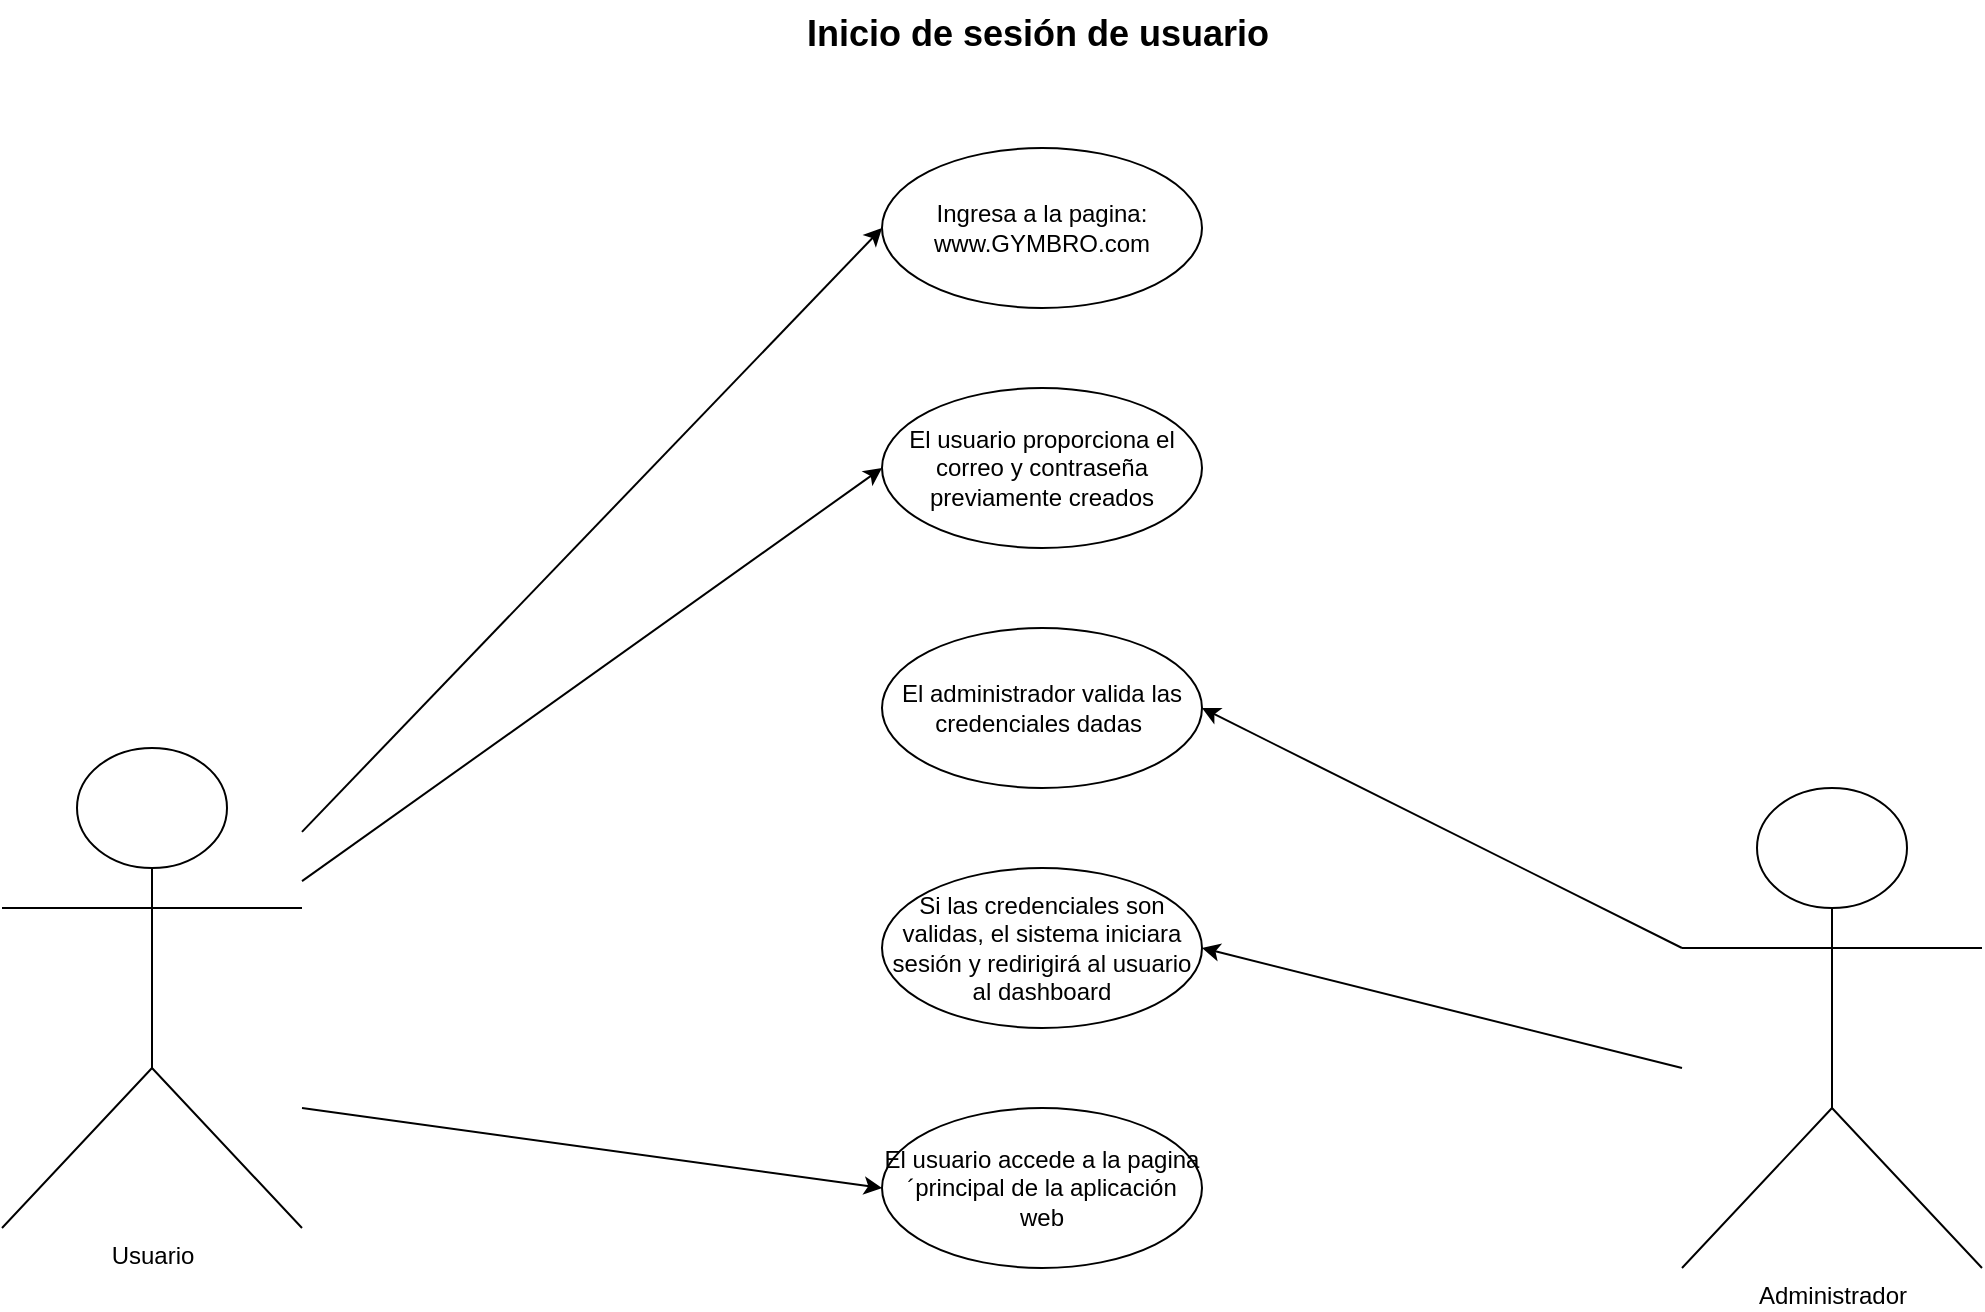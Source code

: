 <mxfile version="22.0.6" type="github">
  <diagram name="Página-1" id="GrdWI4Xex0_40aSLjNx8">
    <mxGraphModel dx="1578" dy="887" grid="0" gridSize="10" guides="1" tooltips="1" connect="1" arrows="1" fold="1" page="1" pageScale="1" pageWidth="1100" pageHeight="850" math="0" shadow="0">
      <root>
        <mxCell id="0" />
        <mxCell id="1" parent="0" />
        <mxCell id="1cbcMMZBRTgS8novLpQM-2" value="Ingresa a la pagina: www.GYMBRO.com" style="ellipse;whiteSpace=wrap;html=1;" parent="1" vertex="1">
          <mxGeometry x="486" y="82" width="160" height="80" as="geometry" />
        </mxCell>
        <mxCell id="1cbcMMZBRTgS8novLpQM-3" value="El usuario proporciona el correo y contraseña previamente creados" style="ellipse;whiteSpace=wrap;html=1;" parent="1" vertex="1">
          <mxGeometry x="486" y="202" width="160" height="80" as="geometry" />
        </mxCell>
        <mxCell id="1cbcMMZBRTgS8novLpQM-5" value="El administrador valida las credenciales dadas&amp;nbsp;" style="ellipse;whiteSpace=wrap;html=1;" parent="1" vertex="1">
          <mxGeometry x="486" y="322" width="160" height="80" as="geometry" />
        </mxCell>
        <mxCell id="1cbcMMZBRTgS8novLpQM-7" value="Si las credenciales son validas, el sistema iniciara sesión y redirigirá al usuario al dashboard" style="ellipse;whiteSpace=wrap;html=1;rotation=0;" parent="1" vertex="1">
          <mxGeometry x="486" y="442" width="160" height="80" as="geometry" />
        </mxCell>
        <mxCell id="1cbcMMZBRTgS8novLpQM-9" value="&lt;b&gt;&lt;font style=&quot;font-size: 18px;&quot;&gt;Inicio de sesión de usuario&amp;nbsp;&lt;/font&gt;&lt;/b&gt;" style="text;html=1;align=center;verticalAlign=middle;resizable=0;points=[];autosize=1;strokeColor=none;fillColor=none;" parent="1" vertex="1">
          <mxGeometry x="439" y="8" width="254" height="34" as="geometry" />
        </mxCell>
        <mxCell id="1cbcMMZBRTgS8novLpQM-10" value="El usuario accede a la pagina ´principal de la aplicación web" style="ellipse;whiteSpace=wrap;html=1;" parent="1" vertex="1">
          <mxGeometry x="486" y="562" width="160" height="80" as="geometry" />
        </mxCell>
        <mxCell id="1cbcMMZBRTgS8novLpQM-15" value="Usuario" style="shape=umlActor;verticalLabelPosition=bottom;verticalAlign=top;html=1;outlineConnect=0;" parent="1" vertex="1">
          <mxGeometry x="46" y="382" width="150" height="240" as="geometry" />
        </mxCell>
        <mxCell id="1cbcMMZBRTgS8novLpQM-17" value="Administrador" style="shape=umlActor;verticalLabelPosition=bottom;verticalAlign=top;html=1;outlineConnect=0;" parent="1" vertex="1">
          <mxGeometry x="886" y="402" width="150" height="240" as="geometry" />
        </mxCell>
        <mxCell id="1cbcMMZBRTgS8novLpQM-18" value="" style="endArrow=classic;html=1;rounded=0;entryX=0;entryY=0.5;entryDx=0;entryDy=0;" parent="1" source="1cbcMMZBRTgS8novLpQM-15" target="1cbcMMZBRTgS8novLpQM-2" edge="1">
          <mxGeometry width="50" height="50" relative="1" as="geometry">
            <mxPoint x="196" y="392" as="sourcePoint" />
            <mxPoint x="446" y="152" as="targetPoint" />
          </mxGeometry>
        </mxCell>
        <mxCell id="1cbcMMZBRTgS8novLpQM-19" value="" style="endArrow=classic;html=1;rounded=0;entryX=0;entryY=0.5;entryDx=0;entryDy=0;" parent="1" source="1cbcMMZBRTgS8novLpQM-15" target="1cbcMMZBRTgS8novLpQM-3" edge="1">
          <mxGeometry width="50" height="50" relative="1" as="geometry">
            <mxPoint x="206" y="402" as="sourcePoint" />
            <mxPoint x="476" y="242" as="targetPoint" />
          </mxGeometry>
        </mxCell>
        <mxCell id="1cbcMMZBRTgS8novLpQM-20" value="" style="endArrow=classic;html=1;rounded=0;entryX=1;entryY=0.5;entryDx=0;entryDy=0;" parent="1" target="1cbcMMZBRTgS8novLpQM-5" edge="1">
          <mxGeometry width="50" height="50" relative="1" as="geometry">
            <mxPoint x="886" y="482" as="sourcePoint" />
            <mxPoint x="676" y="362" as="targetPoint" />
          </mxGeometry>
        </mxCell>
        <mxCell id="1cbcMMZBRTgS8novLpQM-22" value="" style="endArrow=classic;html=1;rounded=0;entryX=0;entryY=0.5;entryDx=0;entryDy=0;" parent="1" target="1cbcMMZBRTgS8novLpQM-10" edge="1">
          <mxGeometry width="50" height="50" relative="1" as="geometry">
            <mxPoint x="196" y="562" as="sourcePoint" />
            <mxPoint x="476" y="543" as="targetPoint" />
          </mxGeometry>
        </mxCell>
        <mxCell id="UGRZ9ScIeLS2qVs-IvBd-1" value="" style="endArrow=classic;html=1;rounded=0;entryX=1;entryY=0.5;entryDx=0;entryDy=0;" edge="1" parent="1" target="1cbcMMZBRTgS8novLpQM-7">
          <mxGeometry width="50" height="50" relative="1" as="geometry">
            <mxPoint x="886" y="542" as="sourcePoint" />
            <mxPoint x="646" y="422" as="targetPoint" />
          </mxGeometry>
        </mxCell>
      </root>
    </mxGraphModel>
  </diagram>
</mxfile>
